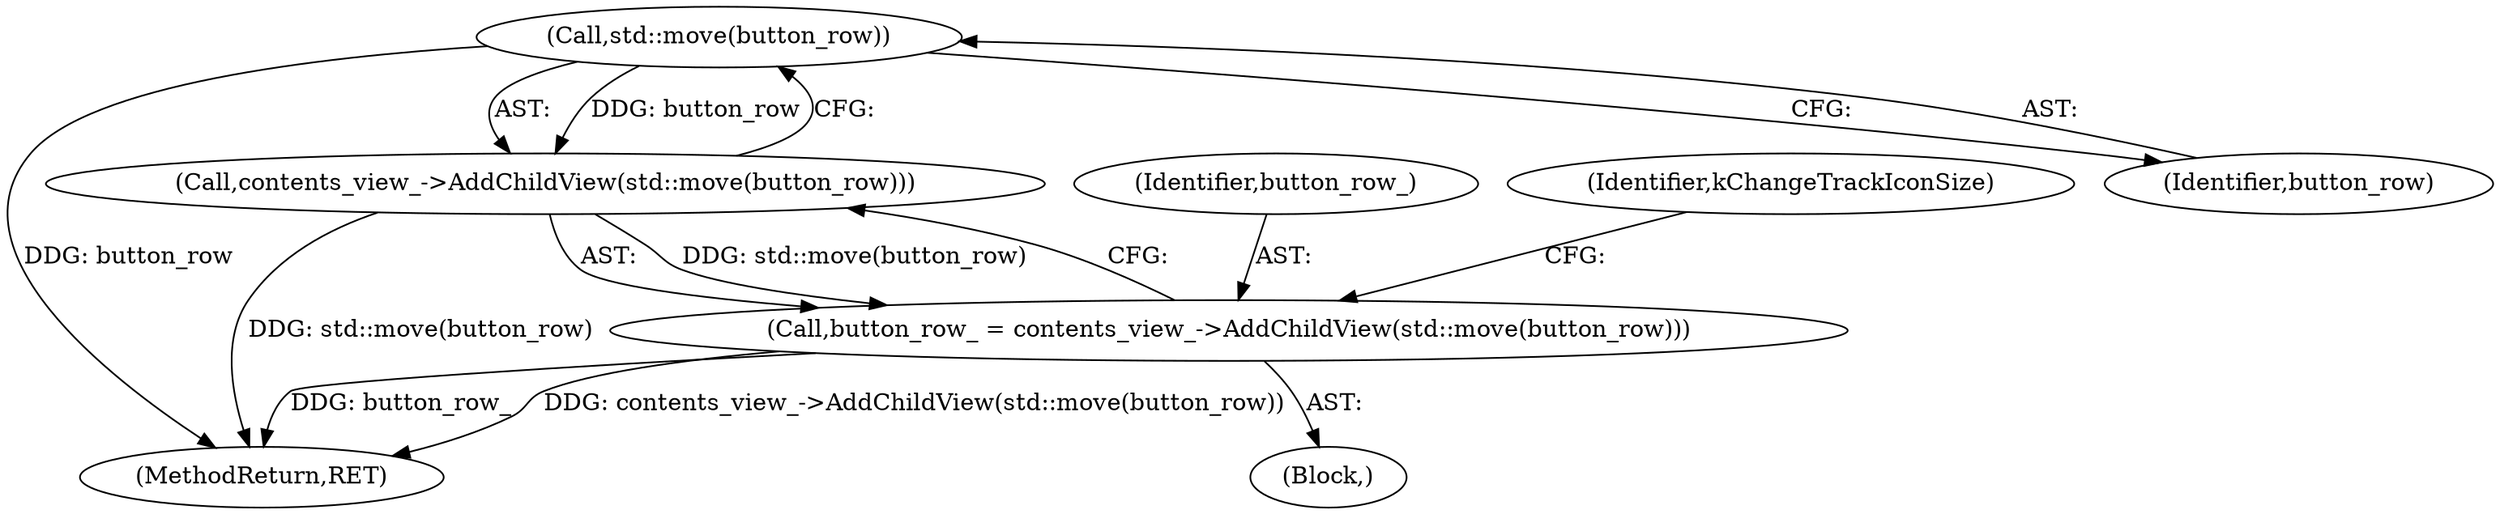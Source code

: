 digraph "0_Chrome_c25b198675380f713a56649c857b4367601d4a3d_1@API" {
"1000193" [label="(Call,std::move(button_row))"];
"1000192" [label="(Call,contents_view_->AddChildView(std::move(button_row)))"];
"1000190" [label="(Call,button_row_ = contents_view_->AddChildView(std::move(button_row)))"];
"1000286" [label="(MethodReturn,RET)"];
"1000193" [label="(Call,std::move(button_row))"];
"1000190" [label="(Call,button_row_ = contents_view_->AddChildView(std::move(button_row)))"];
"1000105" [label="(Block,)"];
"1000191" [label="(Identifier,button_row_)"];
"1000196" [label="(Identifier,kChangeTrackIconSize)"];
"1000194" [label="(Identifier,button_row)"];
"1000192" [label="(Call,contents_view_->AddChildView(std::move(button_row)))"];
"1000193" -> "1000192"  [label="AST: "];
"1000193" -> "1000194"  [label="CFG: "];
"1000194" -> "1000193"  [label="AST: "];
"1000192" -> "1000193"  [label="CFG: "];
"1000193" -> "1000286"  [label="DDG: button_row"];
"1000193" -> "1000192"  [label="DDG: button_row"];
"1000192" -> "1000190"  [label="AST: "];
"1000190" -> "1000192"  [label="CFG: "];
"1000192" -> "1000286"  [label="DDG: std::move(button_row)"];
"1000192" -> "1000190"  [label="DDG: std::move(button_row)"];
"1000190" -> "1000105"  [label="AST: "];
"1000191" -> "1000190"  [label="AST: "];
"1000196" -> "1000190"  [label="CFG: "];
"1000190" -> "1000286"  [label="DDG: button_row_"];
"1000190" -> "1000286"  [label="DDG: contents_view_->AddChildView(std::move(button_row))"];
}
